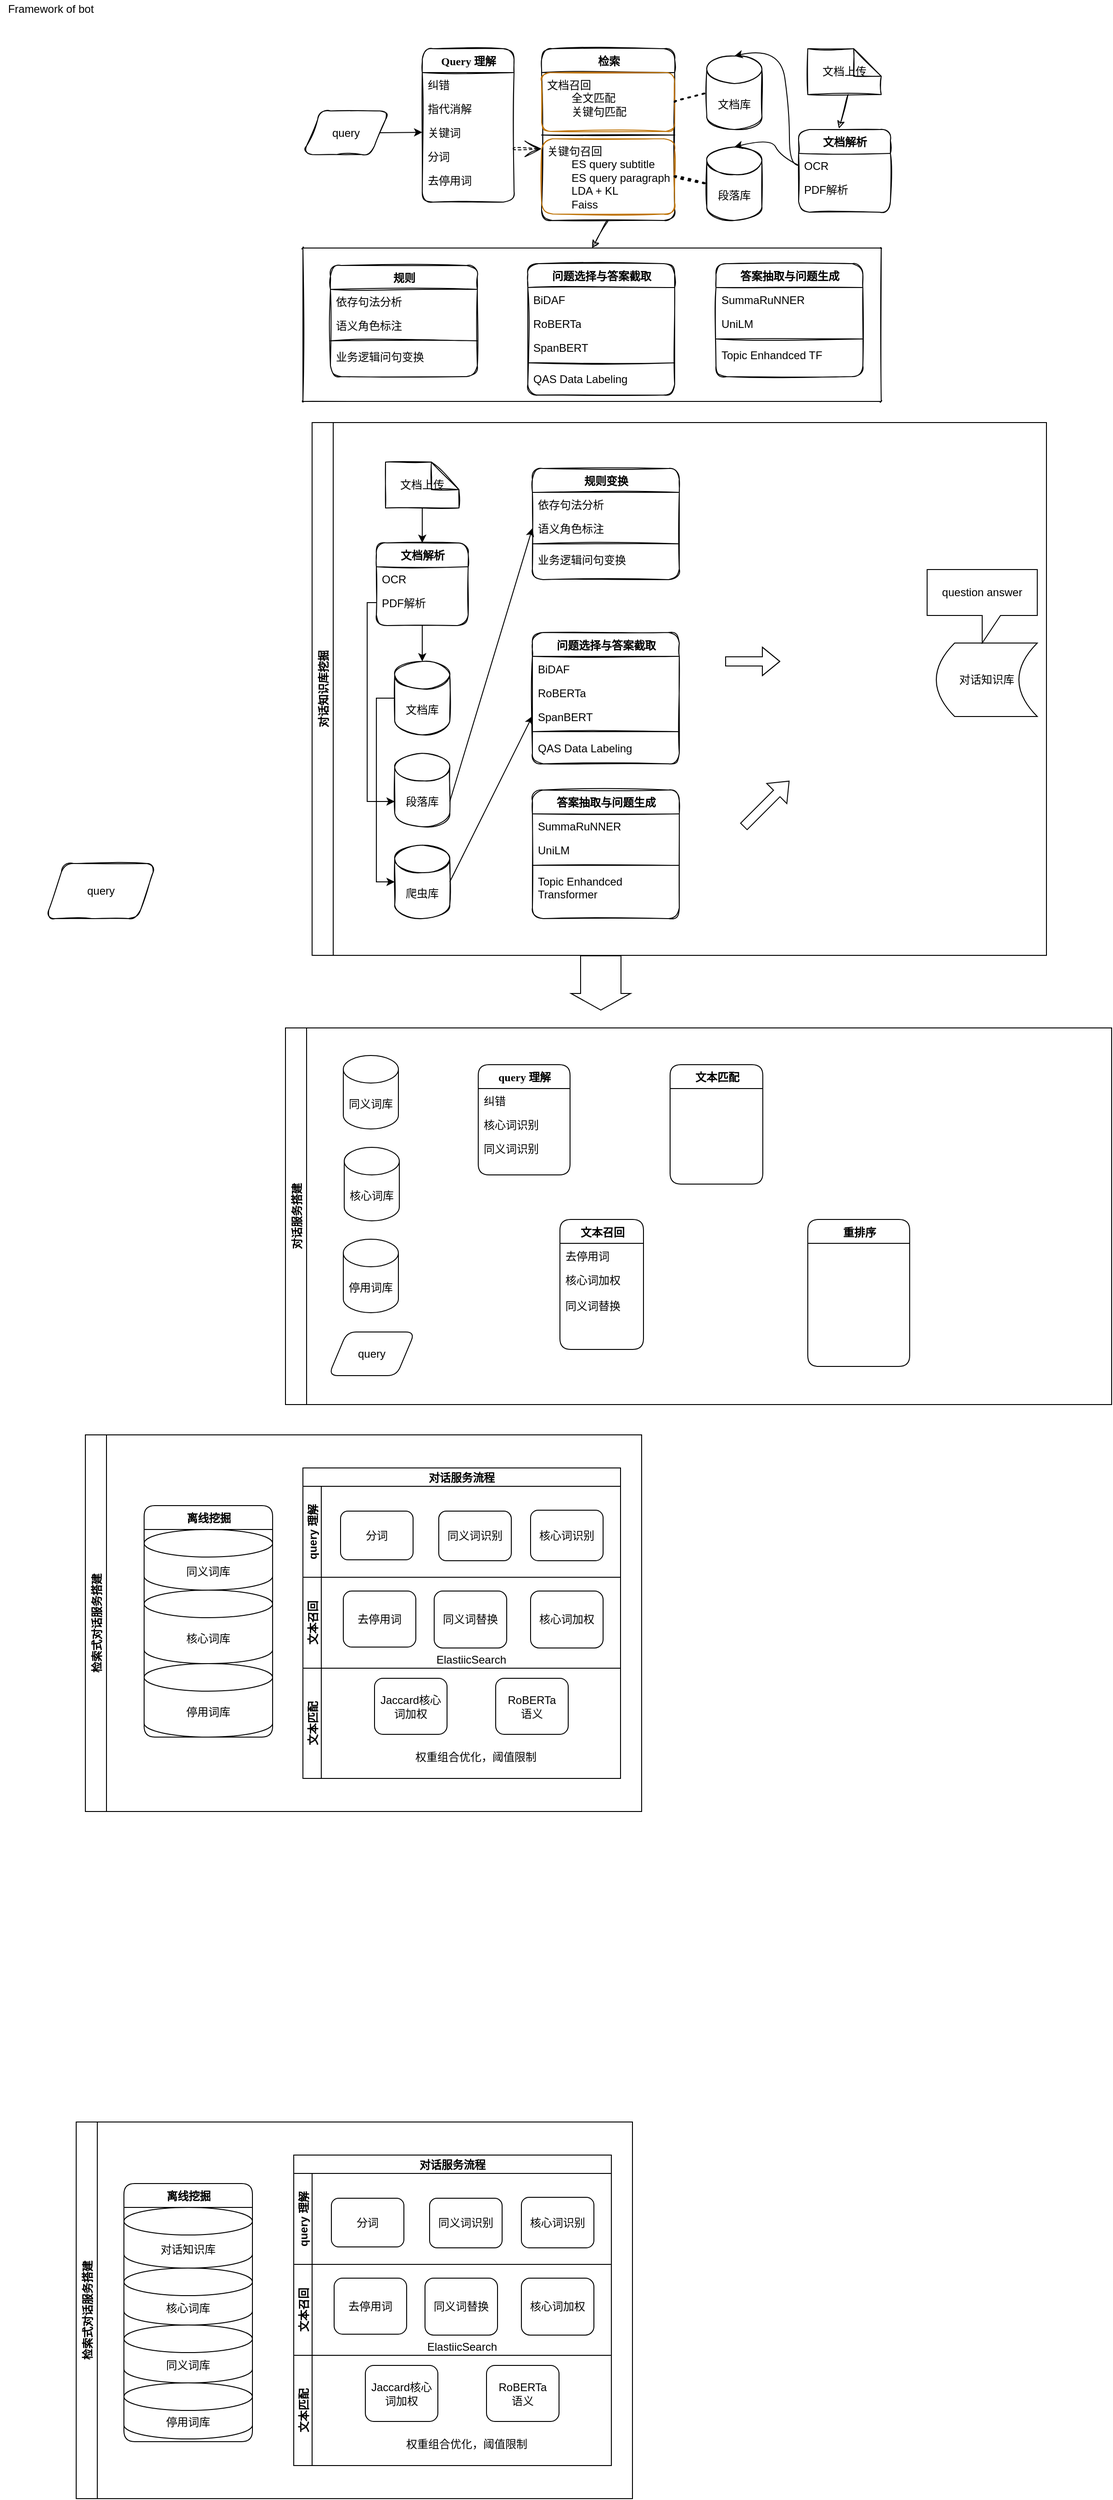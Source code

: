 <mxfile version="20.3.2" type="device"><diagram id="siG0DeAdzfyndDpySIyU" name="第 1 页"><mxGraphModel dx="946" dy="556" grid="0" gridSize="10" guides="1" tooltips="1" connect="1" arrows="1" fold="1" page="1" pageScale="1" pageWidth="827" pageHeight="1169" background="none" math="0" shadow="0"><root><mxCell id="0"/><mxCell id="1" parent="0"/><mxCell id="2" style="edgeStyle=elbowEdgeStyle;html=1;labelBackgroundColor=none;startFill=0;startSize=8;endArrow=open;endFill=0;endSize=16;fontFamily=Verdana;fontSize=12;elbow=vertical;dashed=1;exitX=0.994;exitY=0.192;exitDx=0;exitDy=0;exitPerimeter=0;curved=1;sketch=1;" parent="1" source="7" target="9" edge="1"><mxGeometry relative="1" as="geometry"/></mxCell><mxCell id="3" value="Query 理解" style="swimlane;html=1;fontStyle=1;align=center;verticalAlign=top;childLayout=stackLayout;horizontal=1;startSize=26;horizontalStack=0;resizeParent=1;resizeLast=0;collapsible=1;marginBottom=0;swimlaneFillColor=none;rounded=1;shadow=0;comic=0;labelBackgroundColor=none;strokeWidth=1;fontFamily=Verdana;fontSize=12;fillColor=none;fontColor=#000000;strokeColor=default;sketch=1;" parent="1" vertex="1"><mxGeometry x="490" y="103" width="100" height="167" as="geometry"/></mxCell><mxCell id="4" value="纠错&lt;br&gt;" style="text;html=1;strokeColor=none;fillColor=none;align=left;verticalAlign=top;spacingLeft=4;spacingRight=4;whiteSpace=wrap;overflow=hidden;rotatable=0;points=[[0,0.5],[1,0.5]];portConstraint=eastwest;rounded=1;sketch=1;" parent="3" vertex="1"><mxGeometry y="26" width="100" height="26" as="geometry"/></mxCell><mxCell id="5" value="指代消解&lt;br&gt;" style="text;html=1;strokeColor=none;fillColor=none;align=left;verticalAlign=top;spacingLeft=4;spacingRight=4;whiteSpace=wrap;overflow=hidden;rotatable=0;points=[[0,0.5],[1,0.5]];portConstraint=eastwest;rounded=1;sketch=1;" parent="3" vertex="1"><mxGeometry y="52" width="100" height="26" as="geometry"/></mxCell><mxCell id="6" value="关键词&lt;br&gt;" style="text;html=1;strokeColor=none;fillColor=none;align=left;verticalAlign=top;spacingLeft=4;spacingRight=4;whiteSpace=wrap;overflow=hidden;rotatable=0;points=[[0,0.5],[1,0.5]];portConstraint=eastwest;rounded=1;sketch=1;" parent="3" vertex="1"><mxGeometry y="78" width="100" height="26" as="geometry"/></mxCell><mxCell id="7" value="分词&lt;br&gt;" style="text;html=1;strokeColor=none;fillColor=none;align=left;verticalAlign=top;spacingLeft=4;spacingRight=4;whiteSpace=wrap;overflow=hidden;rotatable=0;points=[[0,0.5],[1,0.5]];portConstraint=eastwest;rounded=1;sketch=1;" parent="3" vertex="1"><mxGeometry y="104" width="100" height="26" as="geometry"/></mxCell><mxCell id="8" value="去停用词" style="text;html=1;strokeColor=none;fillColor=none;align=left;verticalAlign=top;spacingLeft=4;spacingRight=4;whiteSpace=wrap;overflow=hidden;rotatable=0;points=[[0,0.5],[1,0.5]];portConstraint=eastwest;rounded=1;sketch=1;" parent="3" vertex="1"><mxGeometry y="130" width="100" height="26" as="geometry"/></mxCell><mxCell id="9" value="检索&lt;br&gt;" style="swimlane;html=1;fontStyle=1;align=center;verticalAlign=top;childLayout=stackLayout;horizontal=1;startSize=26;horizontalStack=0;resizeParent=1;resizeLast=0;collapsible=1;marginBottom=0;swimlaneFillColor=#ffffff;rounded=1;shadow=0;comic=0;labelBackgroundColor=none;strokeWidth=1;fillColor=none;fontFamily=Verdana;fontSize=12;sketch=1;" parent="1" vertex="1"><mxGeometry x="620" y="103" width="145" height="187" as="geometry"/></mxCell><mxCell id="10" value="文档召回&lt;br&gt;&lt;span style=&quot;white-space: pre;&quot;&gt;&#9;&lt;/span&gt;全文匹配&lt;br&gt;&amp;nbsp; &amp;nbsp; &amp;nbsp; &amp;nbsp; 关键句匹配" style="text;html=1;strokeColor=#BD7000;fillColor=none;align=left;verticalAlign=top;spacingLeft=4;spacingRight=4;whiteSpace=wrap;overflow=hidden;rotatable=0;points=[[0,0.5],[1,0.5]];portConstraint=eastwest;fontColor=#000000;rounded=1;sketch=1;" parent="9" vertex="1"><mxGeometry y="26" width="145" height="64" as="geometry"/></mxCell><mxCell id="11" value="" style="line;html=1;strokeWidth=1;fillColor=none;align=left;verticalAlign=middle;spacingTop=-1;spacingLeft=3;spacingRight=3;rotatable=0;labelPosition=right;points=[];portConstraint=eastwest;rounded=1;sketch=1;" parent="9" vertex="1"><mxGeometry y="90" width="145" height="8" as="geometry"/></mxCell><mxCell id="12" value="关键句召回&lt;br&gt;&lt;span style=&quot;white-space: pre;&quot;&gt;&#9;&lt;/span&gt;ES query subtitle&lt;br&gt;&amp;nbsp; &amp;nbsp; &amp;nbsp; &amp;nbsp; ES query paragraph&lt;br&gt;&amp;nbsp; &amp;nbsp; &amp;nbsp; &amp;nbsp; LDA + KL&amp;nbsp;&lt;br&gt;&amp;nbsp; &amp;nbsp; &amp;nbsp; &amp;nbsp; Faiss" style="text;html=1;strokeColor=#BD7000;fillColor=none;align=left;verticalAlign=top;spacingLeft=4;spacingRight=4;whiteSpace=wrap;overflow=hidden;rotatable=0;points=[[0,0.5],[1,0.5]];portConstraint=eastwest;fontColor=#000000;rounded=1;sketch=1;" parent="9" vertex="1"><mxGeometry y="98" width="145" height="82" as="geometry"/></mxCell><mxCell id="13" value="query" style="shape=parallelogram;perimeter=parallelogramPerimeter;whiteSpace=wrap;html=1;fixedSize=1;rounded=1;sketch=1;" parent="1" vertex="1"><mxGeometry x="360" y="170.75" width="94" height="47.5" as="geometry"/></mxCell><mxCell id="14" value="" style="swimlane;startSize=0;rounded=1;sketch=1;" parent="1" vertex="1"><mxGeometry x="360" y="320" width="630" height="167" as="geometry"/></mxCell><mxCell id="15" value="规则" style="swimlane;html=1;fontStyle=1;align=center;verticalAlign=top;childLayout=stackLayout;horizontal=1;startSize=26;horizontalStack=0;resizeParent=1;resizeLast=0;collapsible=1;marginBottom=0;swimlaneFillColor=#ffffff;rounded=1;shadow=0;comic=0;labelBackgroundColor=none;strokeWidth=1;fillColor=none;fontFamily=Verdana;fontSize=12;sketch=1;" parent="14" vertex="1"><mxGeometry x="30" y="19" width="160" height="121" as="geometry"/></mxCell><mxCell id="16" value="依存句法分析" style="text;html=1;strokeColor=none;fillColor=none;align=left;verticalAlign=top;spacingLeft=4;spacingRight=4;whiteSpace=wrap;overflow=hidden;rotatable=0;points=[[0,0.5],[1,0.5]];portConstraint=eastwest;rounded=1;sketch=1;" parent="15" vertex="1"><mxGeometry y="26" width="160" height="26" as="geometry"/></mxCell><mxCell id="17" value="语义角色标注" style="text;html=1;strokeColor=none;fillColor=none;align=left;verticalAlign=top;spacingLeft=4;spacingRight=4;whiteSpace=wrap;overflow=hidden;rotatable=0;points=[[0,0.5],[1,0.5]];portConstraint=eastwest;rounded=1;sketch=1;" parent="15" vertex="1"><mxGeometry y="52" width="160" height="26" as="geometry"/></mxCell><mxCell id="18" value="" style="line;html=1;strokeWidth=1;fillColor=none;align=left;verticalAlign=middle;spacingTop=-1;spacingLeft=3;spacingRight=3;rotatable=0;labelPosition=right;points=[];portConstraint=eastwest;rounded=1;sketch=1;" parent="15" vertex="1"><mxGeometry y="78" width="160" height="8" as="geometry"/></mxCell><mxCell id="19" value="业务逻辑问句变换" style="text;html=1;strokeColor=none;fillColor=none;align=left;verticalAlign=top;spacingLeft=4;spacingRight=4;whiteSpace=wrap;overflow=hidden;rotatable=0;points=[[0,0.5],[1,0.5]];portConstraint=eastwest;rounded=1;sketch=1;" parent="15" vertex="1"><mxGeometry y="86" width="160" height="26" as="geometry"/></mxCell><mxCell id="20" value="问题选择与答案截取" style="swimlane;html=1;fontStyle=1;align=center;verticalAlign=top;childLayout=stackLayout;horizontal=1;startSize=26;horizontalStack=0;resizeParent=1;resizeLast=0;collapsible=1;marginBottom=0;swimlaneFillColor=#ffffff;rounded=1;shadow=0;comic=0;labelBackgroundColor=none;strokeWidth=1;fillColor=none;fontFamily=Verdana;fontSize=12;sketch=1;" parent="14" vertex="1"><mxGeometry x="245" y="17" width="160" height="143" as="geometry"/></mxCell><mxCell id="21" value="BiDAF" style="text;html=1;strokeColor=none;fillColor=none;align=left;verticalAlign=top;spacingLeft=4;spacingRight=4;whiteSpace=wrap;overflow=hidden;rotatable=0;points=[[0,0.5],[1,0.5]];portConstraint=eastwest;rounded=1;sketch=1;" parent="20" vertex="1"><mxGeometry y="26" width="160" height="26" as="geometry"/></mxCell><mxCell id="22" value="RoBERTa" style="text;html=1;strokeColor=none;fillColor=none;align=left;verticalAlign=top;spacingLeft=4;spacingRight=4;whiteSpace=wrap;overflow=hidden;rotatable=0;points=[[0,0.5],[1,0.5]];portConstraint=eastwest;rounded=1;sketch=1;" parent="20" vertex="1"><mxGeometry y="52" width="160" height="26" as="geometry"/></mxCell><mxCell id="23" value="SpanBERT" style="text;html=1;strokeColor=none;fillColor=none;align=left;verticalAlign=top;spacingLeft=4;spacingRight=4;whiteSpace=wrap;overflow=hidden;rotatable=0;points=[[0,0.5],[1,0.5]];portConstraint=eastwest;rounded=1;sketch=1;" parent="20" vertex="1"><mxGeometry y="78" width="160" height="26" as="geometry"/></mxCell><mxCell id="24" value="" style="line;html=1;strokeWidth=1;fillColor=none;align=left;verticalAlign=middle;spacingTop=-1;spacingLeft=3;spacingRight=3;rotatable=0;labelPosition=right;points=[];portConstraint=eastwest;rounded=1;sketch=1;" parent="20" vertex="1"><mxGeometry y="104" width="160" height="8" as="geometry"/></mxCell><mxCell id="25" value="QAS Data Labeling" style="text;html=1;strokeColor=none;fillColor=none;align=left;verticalAlign=top;spacingLeft=4;spacingRight=4;whiteSpace=wrap;overflow=hidden;rotatable=0;points=[[0,0.5],[1,0.5]];portConstraint=eastwest;rounded=1;sketch=1;" parent="20" vertex="1"><mxGeometry y="112" width="160" height="26" as="geometry"/></mxCell><mxCell id="26" value="答案抽取与问题生成" style="swimlane;html=1;fontStyle=1;align=center;verticalAlign=top;childLayout=stackLayout;horizontal=1;startSize=26;horizontalStack=0;resizeParent=1;resizeLast=0;collapsible=1;marginBottom=0;swimlaneFillColor=#ffffff;rounded=1;shadow=0;comic=0;labelBackgroundColor=none;strokeWidth=1;fillColor=none;fontFamily=Verdana;fontSize=12;sketch=1;" parent="14" vertex="1"><mxGeometry x="450" y="17" width="160" height="123" as="geometry"/></mxCell><mxCell id="27" value="SummaRuNNER" style="text;html=1;strokeColor=none;fillColor=none;align=left;verticalAlign=top;spacingLeft=4;spacingRight=4;whiteSpace=wrap;overflow=hidden;rotatable=0;points=[[0,0.5],[1,0.5]];portConstraint=eastwest;rounded=1;sketch=1;" parent="26" vertex="1"><mxGeometry y="26" width="160" height="26" as="geometry"/></mxCell><mxCell id="28" value="UniLM" style="text;html=1;strokeColor=none;fillColor=none;align=left;verticalAlign=top;spacingLeft=4;spacingRight=4;whiteSpace=wrap;overflow=hidden;rotatable=0;points=[[0,0.5],[1,0.5]];portConstraint=eastwest;rounded=1;sketch=1;" parent="26" vertex="1"><mxGeometry y="52" width="160" height="26" as="geometry"/></mxCell><mxCell id="29" value="" style="line;html=1;strokeWidth=1;fillColor=none;align=left;verticalAlign=middle;spacingTop=-1;spacingLeft=3;spacingRight=3;rotatable=0;labelPosition=right;points=[];portConstraint=eastwest;rounded=1;sketch=1;" parent="26" vertex="1"><mxGeometry y="78" width="160" height="8" as="geometry"/></mxCell><mxCell id="30" value="Topic Enhandced TF" style="text;html=1;strokeColor=none;fillColor=none;align=left;verticalAlign=top;spacingLeft=4;spacingRight=4;whiteSpace=wrap;overflow=hidden;rotatable=0;points=[[0,0.5],[1,0.5]];portConstraint=eastwest;rounded=1;sketch=1;" parent="26" vertex="1"><mxGeometry y="86" width="160" height="26" as="geometry"/></mxCell><mxCell id="31" value="文档上传" style="shape=note;whiteSpace=wrap;html=1;backgroundOutline=1;darkOpacity=0.05;rounded=1;sketch=1;" parent="1" vertex="1"><mxGeometry x="910" y="103" width="80" height="50" as="geometry"/></mxCell><mxCell id="33" value="文档库" style="shape=cylinder3;whiteSpace=wrap;html=1;boundedLbl=1;backgroundOutline=1;size=15;rounded=1;sketch=1;" parent="1" vertex="1"><mxGeometry x="800" y="111" width="60" height="80" as="geometry"/></mxCell><mxCell id="34" value="段落库" style="shape=cylinder3;whiteSpace=wrap;html=1;boundedLbl=1;backgroundOutline=1;size=15;rounded=1;sketch=1;" parent="1" vertex="1"><mxGeometry x="800" y="210" width="60" height="80" as="geometry"/></mxCell><mxCell id="37" value="" style="endArrow=classic;html=1;rounded=1;entryX=0.5;entryY=0;entryDx=0;entryDy=0;exitX=0.5;exitY=1;exitDx=0;exitDy=0;exitPerimeter=0;curved=1;sketch=1;" parent="1" edge="1"><mxGeometry width="50" height="50" relative="1" as="geometry"><mxPoint x="954" y="153" as="sourcePoint"/><mxPoint x="944" y="190" as="targetPoint"/><Array as="points"/></mxGeometry></mxCell><mxCell id="42" value="" style="endArrow=classic;html=1;rounded=1;exitX=0.5;exitY=1;exitDx=0;exitDy=0;entryX=0.5;entryY=0;entryDx=0;entryDy=0;curved=1;sketch=1;" parent="1" source="9" target="14" edge="1"><mxGeometry width="50" height="50" relative="1" as="geometry"><mxPoint x="690" y="320" as="sourcePoint"/><mxPoint x="740" y="270" as="targetPoint"/></mxGeometry></mxCell><mxCell id="43" value="" style="endArrow=none;dashed=1;html=1;dashPattern=1 3;strokeWidth=2;rounded=1;entryX=0;entryY=0.5;entryDx=0;entryDy=0;entryPerimeter=0;exitX=1;exitY=0.5;exitDx=0;exitDy=0;curved=1;sketch=1;" parent="1" source="10" target="33" edge="1"><mxGeometry width="50" height="50" relative="1" as="geometry"><mxPoint x="690" y="340" as="sourcePoint"/><mxPoint x="740" y="290" as="targetPoint"/></mxGeometry></mxCell><mxCell id="44" value="" style="endArrow=none;dashed=1;html=1;dashPattern=1 3;strokeWidth=2;rounded=1;entryX=0;entryY=0.5;entryDx=0;entryDy=0;entryPerimeter=0;exitX=1;exitY=0.5;exitDx=0;exitDy=0;curved=1;sketch=1;" parent="1" source="12" target="34" edge="1"><mxGeometry width="50" height="50" relative="1" as="geometry"><mxPoint x="690" y="340" as="sourcePoint"/><mxPoint x="740" y="290" as="targetPoint"/></mxGeometry></mxCell><mxCell id="45" value="Framework of bot&lt;br&gt;" style="text;html=1;align=center;verticalAlign=middle;resizable=0;points=[];autosize=1;strokeColor=none;fillColor=none;" parent="1" vertex="1"><mxGeometry x="30" y="50" width="110" height="20" as="geometry"/></mxCell><mxCell id="50" value="query" style="shape=parallelogram;perimeter=parallelogramPerimeter;whiteSpace=wrap;html=1;fixedSize=1;rounded=1;sketch=1;" parent="1" vertex="1"><mxGeometry x="80" y="990" width="120" height="60" as="geometry"/></mxCell><mxCell id="QfPaH3w1VnxnkJJaAU4y-53" value="" style="curved=1;endArrow=classic;html=1;rounded=0;entryX=0.5;entryY=0;entryDx=0;entryDy=0;entryPerimeter=0;" parent="1" target="34" edge="1"><mxGeometry width="50" height="50" relative="1" as="geometry"><mxPoint x="900" y="230" as="sourcePoint"/><mxPoint x="600" y="260" as="targetPoint"/><Array as="points"><mxPoint x="880" y="220"/><mxPoint x="870" y="200"/></Array></mxGeometry></mxCell><mxCell id="QfPaH3w1VnxnkJJaAU4y-54" value="" style="curved=1;endArrow=classic;html=1;rounded=0;exitX=0;exitY=0.5;exitDx=0;exitDy=0;entryX=0.5;entryY=0;entryDx=0;entryDy=0;entryPerimeter=0;" parent="1" target="33" edge="1"><mxGeometry width="50" height="50" relative="1" as="geometry"><mxPoint x="900" y="230" as="sourcePoint"/><mxPoint x="840" y="220" as="targetPoint"/><Array as="points"><mxPoint x="890" y="230"/><mxPoint x="890" y="170"/><mxPoint x="880" y="100"/></Array></mxGeometry></mxCell><mxCell id="QfPaH3w1VnxnkJJaAU4y-56" value="" style="endArrow=classic;html=1;rounded=0;entryX=0;entryY=0.5;entryDx=0;entryDy=0;exitX=1;exitY=0.5;exitDx=0;exitDy=0;" parent="1" source="13" target="6" edge="1"><mxGeometry width="50" height="50" relative="1" as="geometry"><mxPoint x="690" y="350" as="sourcePoint"/><mxPoint x="740" y="300" as="targetPoint"/></mxGeometry></mxCell><mxCell id="QfPaH3w1VnxnkJJaAU4y-57" value="文档解析&lt;br&gt;" style="swimlane;html=1;fontStyle=1;align=center;verticalAlign=top;childLayout=stackLayout;horizontal=1;startSize=26;horizontalStack=0;resizeParent=1;resizeLast=0;collapsible=1;marginBottom=0;swimlaneFillColor=none;rounded=1;shadow=0;comic=0;labelBackgroundColor=none;strokeWidth=1;fontFamily=Verdana;fontSize=12;fillColor=none;fontColor=#000000;strokeColor=default;sketch=1;" parent="1" vertex="1"><mxGeometry x="900" y="191" width="100" height="90" as="geometry"/></mxCell><mxCell id="QfPaH3w1VnxnkJJaAU4y-58" value="OCR" style="text;html=1;strokeColor=none;fillColor=none;align=left;verticalAlign=top;spacingLeft=4;spacingRight=4;whiteSpace=wrap;overflow=hidden;rotatable=0;points=[[0,0.5],[1,0.5]];portConstraint=eastwest;rounded=1;sketch=1;" parent="QfPaH3w1VnxnkJJaAU4y-57" vertex="1"><mxGeometry y="26" width="100" height="26" as="geometry"/></mxCell><mxCell id="QfPaH3w1VnxnkJJaAU4y-63" value="PDF解析" style="text;html=1;strokeColor=none;fillColor=none;align=left;verticalAlign=top;spacingLeft=4;spacingRight=4;whiteSpace=wrap;overflow=hidden;rotatable=0;points=[[0,0.5],[1,0.5]];portConstraint=eastwest;rounded=1;sketch=1;" parent="QfPaH3w1VnxnkJJaAU4y-57" vertex="1"><mxGeometry y="52" width="100" height="26" as="geometry"/></mxCell><mxCell id="QfPaH3w1VnxnkJJaAU4y-66" value="对话知识库挖掘" style="swimlane;horizontal=0;strokeColor=default;fillColor=none;" parent="1" vertex="1"><mxGeometry x="370" y="510" width="800" height="580" as="geometry"/></mxCell><mxCell id="QfPaH3w1VnxnkJJaAU4y-68" value="规则变换" style="swimlane;html=1;fontStyle=1;align=center;verticalAlign=top;childLayout=stackLayout;horizontal=1;startSize=26;horizontalStack=0;resizeParent=1;resizeLast=0;collapsible=1;marginBottom=0;swimlaneFillColor=#ffffff;rounded=1;shadow=0;comic=0;labelBackgroundColor=none;strokeWidth=1;fillColor=none;fontFamily=Verdana;fontSize=12;sketch=1;" parent="QfPaH3w1VnxnkJJaAU4y-66" vertex="1"><mxGeometry x="240" y="50" width="160" height="121" as="geometry"/></mxCell><mxCell id="QfPaH3w1VnxnkJJaAU4y-69" value="依存句法分析" style="text;html=1;strokeColor=none;fillColor=none;align=left;verticalAlign=top;spacingLeft=4;spacingRight=4;whiteSpace=wrap;overflow=hidden;rotatable=0;points=[[0,0.5],[1,0.5]];portConstraint=eastwest;rounded=1;sketch=1;" parent="QfPaH3w1VnxnkJJaAU4y-68" vertex="1"><mxGeometry y="26" width="160" height="26" as="geometry"/></mxCell><mxCell id="QfPaH3w1VnxnkJJaAU4y-70" value="语义角色标注" style="text;html=1;strokeColor=none;fillColor=none;align=left;verticalAlign=top;spacingLeft=4;spacingRight=4;whiteSpace=wrap;overflow=hidden;rotatable=0;points=[[0,0.5],[1,0.5]];portConstraint=eastwest;rounded=1;sketch=1;" parent="QfPaH3w1VnxnkJJaAU4y-68" vertex="1"><mxGeometry y="52" width="160" height="26" as="geometry"/></mxCell><mxCell id="QfPaH3w1VnxnkJJaAU4y-71" value="" style="line;html=1;strokeWidth=1;fillColor=none;align=left;verticalAlign=middle;spacingTop=-1;spacingLeft=3;spacingRight=3;rotatable=0;labelPosition=right;points=[];portConstraint=eastwest;rounded=1;sketch=1;" parent="QfPaH3w1VnxnkJJaAU4y-68" vertex="1"><mxGeometry y="78" width="160" height="8" as="geometry"/></mxCell><mxCell id="QfPaH3w1VnxnkJJaAU4y-72" value="业务逻辑问句变换" style="text;html=1;strokeColor=none;fillColor=none;align=left;verticalAlign=top;spacingLeft=4;spacingRight=4;whiteSpace=wrap;overflow=hidden;rotatable=0;points=[[0,0.5],[1,0.5]];portConstraint=eastwest;rounded=1;sketch=1;" parent="QfPaH3w1VnxnkJJaAU4y-68" vertex="1"><mxGeometry y="86" width="160" height="26" as="geometry"/></mxCell><mxCell id="QfPaH3w1VnxnkJJaAU4y-73" value="问题选择与答案截取" style="swimlane;html=1;fontStyle=1;align=center;verticalAlign=top;childLayout=stackLayout;horizontal=1;startSize=26;horizontalStack=0;resizeParent=1;resizeLast=0;collapsible=1;marginBottom=0;swimlaneFillColor=#ffffff;rounded=1;shadow=0;comic=0;labelBackgroundColor=none;strokeWidth=1;fillColor=none;fontFamily=Verdana;fontSize=12;sketch=1;" parent="QfPaH3w1VnxnkJJaAU4y-66" vertex="1"><mxGeometry x="240" y="228.5" width="160" height="143" as="geometry"/></mxCell><mxCell id="QfPaH3w1VnxnkJJaAU4y-74" value="BiDAF" style="text;html=1;strokeColor=none;fillColor=none;align=left;verticalAlign=top;spacingLeft=4;spacingRight=4;whiteSpace=wrap;overflow=hidden;rotatable=0;points=[[0,0.5],[1,0.5]];portConstraint=eastwest;rounded=1;sketch=1;" parent="QfPaH3w1VnxnkJJaAU4y-73" vertex="1"><mxGeometry y="26" width="160" height="26" as="geometry"/></mxCell><mxCell id="QfPaH3w1VnxnkJJaAU4y-75" value="RoBERTa" style="text;html=1;strokeColor=none;fillColor=none;align=left;verticalAlign=top;spacingLeft=4;spacingRight=4;whiteSpace=wrap;overflow=hidden;rotatable=0;points=[[0,0.5],[1,0.5]];portConstraint=eastwest;rounded=1;sketch=1;" parent="QfPaH3w1VnxnkJJaAU4y-73" vertex="1"><mxGeometry y="52" width="160" height="26" as="geometry"/></mxCell><mxCell id="QfPaH3w1VnxnkJJaAU4y-76" value="SpanBERT" style="text;html=1;strokeColor=none;fillColor=none;align=left;verticalAlign=top;spacingLeft=4;spacingRight=4;whiteSpace=wrap;overflow=hidden;rotatable=0;points=[[0,0.5],[1,0.5]];portConstraint=eastwest;rounded=1;sketch=1;" parent="QfPaH3w1VnxnkJJaAU4y-73" vertex="1"><mxGeometry y="78" width="160" height="26" as="geometry"/></mxCell><mxCell id="QfPaH3w1VnxnkJJaAU4y-77" value="" style="line;html=1;strokeWidth=1;fillColor=none;align=left;verticalAlign=middle;spacingTop=-1;spacingLeft=3;spacingRight=3;rotatable=0;labelPosition=right;points=[];portConstraint=eastwest;rounded=1;sketch=1;" parent="QfPaH3w1VnxnkJJaAU4y-73" vertex="1"><mxGeometry y="104" width="160" height="8" as="geometry"/></mxCell><mxCell id="QfPaH3w1VnxnkJJaAU4y-78" value="QAS Data Labeling" style="text;html=1;strokeColor=none;fillColor=none;align=left;verticalAlign=top;spacingLeft=4;spacingRight=4;whiteSpace=wrap;overflow=hidden;rotatable=0;points=[[0,0.5],[1,0.5]];portConstraint=eastwest;rounded=1;sketch=1;" parent="QfPaH3w1VnxnkJJaAU4y-73" vertex="1"><mxGeometry y="112" width="160" height="26" as="geometry"/></mxCell><mxCell id="QfPaH3w1VnxnkJJaAU4y-79" value="答案抽取与问题生成" style="swimlane;html=1;fontStyle=1;align=center;verticalAlign=top;childLayout=stackLayout;horizontal=1;startSize=26;horizontalStack=0;resizeParent=1;resizeLast=0;collapsible=1;marginBottom=0;swimlaneFillColor=#ffffff;rounded=1;shadow=0;comic=0;labelBackgroundColor=none;strokeWidth=1;fillColor=none;fontFamily=Verdana;fontSize=12;sketch=1;" parent="QfPaH3w1VnxnkJJaAU4y-66" vertex="1"><mxGeometry x="240" y="400" width="160" height="140" as="geometry"/></mxCell><mxCell id="QfPaH3w1VnxnkJJaAU4y-80" value="SummaRuNNER" style="text;html=1;strokeColor=none;fillColor=none;align=left;verticalAlign=top;spacingLeft=4;spacingRight=4;whiteSpace=wrap;overflow=hidden;rotatable=0;points=[[0,0.5],[1,0.5]];portConstraint=eastwest;rounded=1;sketch=1;" parent="QfPaH3w1VnxnkJJaAU4y-79" vertex="1"><mxGeometry y="26" width="160" height="26" as="geometry"/></mxCell><mxCell id="QfPaH3w1VnxnkJJaAU4y-81" value="UniLM" style="text;html=1;strokeColor=none;fillColor=none;align=left;verticalAlign=top;spacingLeft=4;spacingRight=4;whiteSpace=wrap;overflow=hidden;rotatable=0;points=[[0,0.5],[1,0.5]];portConstraint=eastwest;rounded=1;sketch=1;" parent="QfPaH3w1VnxnkJJaAU4y-79" vertex="1"><mxGeometry y="52" width="160" height="26" as="geometry"/></mxCell><mxCell id="QfPaH3w1VnxnkJJaAU4y-82" value="" style="line;html=1;strokeWidth=1;fillColor=none;align=left;verticalAlign=middle;spacingTop=-1;spacingLeft=3;spacingRight=3;rotatable=0;labelPosition=right;points=[];portConstraint=eastwest;rounded=1;sketch=1;" parent="QfPaH3w1VnxnkJJaAU4y-79" vertex="1"><mxGeometry y="78" width="160" height="8" as="geometry"/></mxCell><mxCell id="QfPaH3w1VnxnkJJaAU4y-83" value="Topic Enhandced Transformer&lt;br&gt;" style="text;html=1;strokeColor=none;fillColor=none;align=left;verticalAlign=top;spacingLeft=4;spacingRight=4;whiteSpace=wrap;overflow=hidden;rotatable=0;points=[[0,0.5],[1,0.5]];portConstraint=eastwest;rounded=1;sketch=1;" parent="QfPaH3w1VnxnkJJaAU4y-79" vertex="1"><mxGeometry y="86" width="160" height="34" as="geometry"/></mxCell><mxCell id="QfPaH3w1VnxnkJJaAU4y-104" value="文档库" style="shape=cylinder3;whiteSpace=wrap;html=1;boundedLbl=1;backgroundOutline=1;size=15;rounded=1;sketch=1;" parent="QfPaH3w1VnxnkJJaAU4y-66" vertex="1"><mxGeometry x="90" y="260" width="60" height="80" as="geometry"/></mxCell><mxCell id="QfPaH3w1VnxnkJJaAU4y-105" value="段落库" style="shape=cylinder3;whiteSpace=wrap;html=1;boundedLbl=1;backgroundOutline=1;size=15;rounded=1;sketch=1;" parent="QfPaH3w1VnxnkJJaAU4y-66" vertex="1"><mxGeometry x="90" y="360" width="60" height="80" as="geometry"/></mxCell><mxCell id="QfPaH3w1VnxnkJJaAU4y-113" value="" style="endArrow=classic;html=1;rounded=0;entryX=0;entryY=0.5;entryDx=0;entryDy=0;exitX=1;exitY=0;exitDx=0;exitDy=52.5;exitPerimeter=0;" parent="QfPaH3w1VnxnkJJaAU4y-66" source="QfPaH3w1VnxnkJJaAU4y-105" target="QfPaH3w1VnxnkJJaAU4y-70" edge="1"><mxGeometry width="50" height="50" relative="1" as="geometry"><mxPoint x="310" y="260" as="sourcePoint"/><mxPoint x="360" y="210" as="targetPoint"/></mxGeometry></mxCell><mxCell id="QfPaH3w1VnxnkJJaAU4y-114" value="对话知识库" style="shape=dataStorage;whiteSpace=wrap;html=1;fixedSize=1;strokeColor=default;fillColor=none;" parent="QfPaH3w1VnxnkJJaAU4y-66" vertex="1"><mxGeometry x="680" y="240" width="110" height="80" as="geometry"/></mxCell><mxCell id="QfPaH3w1VnxnkJJaAU4y-108" value="文档解析&lt;br&gt;" style="swimlane;html=1;fontStyle=1;align=center;verticalAlign=top;childLayout=stackLayout;horizontal=1;startSize=26;horizontalStack=0;resizeParent=1;resizeLast=0;collapsible=1;marginBottom=0;swimlaneFillColor=none;rounded=1;shadow=0;comic=0;labelBackgroundColor=none;strokeWidth=1;fontFamily=Verdana;fontSize=12;fillColor=none;fontColor=#000000;strokeColor=default;sketch=1;" parent="QfPaH3w1VnxnkJJaAU4y-66" vertex="1"><mxGeometry x="70" y="131" width="100" height="90" as="geometry"/></mxCell><mxCell id="QfPaH3w1VnxnkJJaAU4y-109" value="OCR" style="text;html=1;strokeColor=none;fillColor=none;align=left;verticalAlign=top;spacingLeft=4;spacingRight=4;whiteSpace=wrap;overflow=hidden;rotatable=0;points=[[0,0.5],[1,0.5]];portConstraint=eastwest;rounded=1;sketch=1;" parent="QfPaH3w1VnxnkJJaAU4y-108" vertex="1"><mxGeometry y="26" width="100" height="26" as="geometry"/></mxCell><mxCell id="QfPaH3w1VnxnkJJaAU4y-110" value="PDF解析" style="text;html=1;strokeColor=none;fillColor=none;align=left;verticalAlign=top;spacingLeft=4;spacingRight=4;whiteSpace=wrap;overflow=hidden;rotatable=0;points=[[0,0.5],[1,0.5]];portConstraint=eastwest;rounded=1;sketch=1;" parent="QfPaH3w1VnxnkJJaAU4y-108" vertex="1"><mxGeometry y="52" width="100" height="26" as="geometry"/></mxCell><mxCell id="QfPaH3w1VnxnkJJaAU4y-103" value="文档上传" style="shape=note;whiteSpace=wrap;html=1;backgroundOutline=1;darkOpacity=0.05;rounded=1;sketch=1;" parent="QfPaH3w1VnxnkJJaAU4y-66" vertex="1"><mxGeometry x="80" y="43" width="80" height="50" as="geometry"/></mxCell><mxCell id="QfPaH3w1VnxnkJJaAU4y-118" value="" style="edgeStyle=elbowEdgeStyle;elbow=horizontal;endArrow=classic;html=1;rounded=0;exitX=0;exitY=0.5;exitDx=0;exitDy=0;entryX=0;entryY=0;entryDx=0;entryDy=52.5;entryPerimeter=0;" parent="QfPaH3w1VnxnkJJaAU4y-66" source="QfPaH3w1VnxnkJJaAU4y-110" target="QfPaH3w1VnxnkJJaAU4y-105" edge="1"><mxGeometry width="50" height="50" relative="1" as="geometry"><mxPoint x="310" y="280" as="sourcePoint"/><mxPoint x="360" y="230" as="targetPoint"/><Array as="points"><mxPoint x="60" y="370"/></Array></mxGeometry></mxCell><mxCell id="QfPaH3w1VnxnkJJaAU4y-120" value="" style="endArrow=classic;html=1;rounded=0;exitX=0.5;exitY=1;exitDx=0;exitDy=0;entryX=0.5;entryY=0;entryDx=0;entryDy=0;entryPerimeter=0;" parent="QfPaH3w1VnxnkJJaAU4y-66" source="QfPaH3w1VnxnkJJaAU4y-108" target="QfPaH3w1VnxnkJJaAU4y-104" edge="1"><mxGeometry width="50" height="50" relative="1" as="geometry"><mxPoint x="310" y="280" as="sourcePoint"/><mxPoint x="360" y="230" as="targetPoint"/></mxGeometry></mxCell><mxCell id="QfPaH3w1VnxnkJJaAU4y-124" value="" style="shape=flexArrow;endArrow=classic;html=1;rounded=0;" parent="QfPaH3w1VnxnkJJaAU4y-66" edge="1"><mxGeometry width="50" height="50" relative="1" as="geometry"><mxPoint x="470" y="440" as="sourcePoint"/><mxPoint x="520" y="390" as="targetPoint"/></mxGeometry></mxCell><mxCell id="QfPaH3w1VnxnkJJaAU4y-123" value="" style="shape=flexArrow;endArrow=classic;html=1;rounded=0;" parent="QfPaH3w1VnxnkJJaAU4y-66" edge="1"><mxGeometry width="50" height="50" relative="1" as="geometry"><mxPoint x="450" y="260" as="sourcePoint"/><mxPoint x="510" y="260" as="targetPoint"/><Array as="points"><mxPoint x="480" y="260"/></Array></mxGeometry></mxCell><mxCell id="QfPaH3w1VnxnkJJaAU4y-125" value="" style="endArrow=classic;html=1;rounded=0;exitX=0.5;exitY=1;exitDx=0;exitDy=0;exitPerimeter=0;entryX=0.5;entryY=0;entryDx=0;entryDy=0;" parent="QfPaH3w1VnxnkJJaAU4y-66" source="QfPaH3w1VnxnkJJaAU4y-103" target="QfPaH3w1VnxnkJJaAU4y-108" edge="1"><mxGeometry width="50" height="50" relative="1" as="geometry"><mxPoint x="300" y="320" as="sourcePoint"/><mxPoint x="350" y="270" as="targetPoint"/></mxGeometry></mxCell><mxCell id="QfPaH3w1VnxnkJJaAU4y-126" value="爬虫库" style="shape=cylinder3;whiteSpace=wrap;html=1;boundedLbl=1;backgroundOutline=1;size=15;rounded=1;sketch=1;" parent="QfPaH3w1VnxnkJJaAU4y-66" vertex="1"><mxGeometry x="90" y="460" width="60" height="80" as="geometry"/></mxCell><mxCell id="QfPaH3w1VnxnkJJaAU4y-127" value="" style="edgeStyle=elbowEdgeStyle;elbow=horizontal;endArrow=classic;html=1;rounded=0;exitX=0;exitY=0.5;exitDx=0;exitDy=0;exitPerimeter=0;entryX=0;entryY=0.5;entryDx=0;entryDy=0;entryPerimeter=0;" parent="QfPaH3w1VnxnkJJaAU4y-66" source="QfPaH3w1VnxnkJJaAU4y-104" target="QfPaH3w1VnxnkJJaAU4y-126" edge="1"><mxGeometry width="50" height="50" relative="1" as="geometry"><mxPoint x="300" y="320" as="sourcePoint"/><mxPoint x="350" y="270" as="targetPoint"/><Array as="points"><mxPoint x="70" y="430"/></Array></mxGeometry></mxCell><mxCell id="QfPaH3w1VnxnkJJaAU4y-129" value="" style="endArrow=classic;html=1;rounded=0;exitX=1;exitY=0.5;exitDx=0;exitDy=0;exitPerimeter=0;entryX=0;entryY=0.5;entryDx=0;entryDy=0;" parent="QfPaH3w1VnxnkJJaAU4y-66" source="QfPaH3w1VnxnkJJaAU4y-126" target="QfPaH3w1VnxnkJJaAU4y-76" edge="1"><mxGeometry width="50" height="50" relative="1" as="geometry"><mxPoint x="300" y="320" as="sourcePoint"/><mxPoint x="350" y="270" as="targetPoint"/></mxGeometry></mxCell><mxCell id="QfPaH3w1VnxnkJJaAU4y-130" value="question answer" style="shape=callout;whiteSpace=wrap;html=1;perimeter=calloutPerimeter;strokeColor=default;fillColor=none;" parent="QfPaH3w1VnxnkJJaAU4y-66" vertex="1"><mxGeometry x="670" y="160" width="120" height="80" as="geometry"/></mxCell><mxCell id="QfPaH3w1VnxnkJJaAU4y-67" value="对话服务搭建" style="swimlane;horizontal=0;strokeColor=default;fillColor=none;" parent="1" vertex="1"><mxGeometry x="341" y="1169" width="900" height="410" as="geometry"/></mxCell><mxCell id="3rs-pferEjuaYM_p0nHq-56" value="query" style="shape=parallelogram;perimeter=parallelogramPerimeter;whiteSpace=wrap;html=1;fixedSize=1;rounded=1;sketch=0;" vertex="1" parent="QfPaH3w1VnxnkJJaAU4y-67"><mxGeometry x="47" y="331" width="94" height="47.5" as="geometry"/></mxCell><mxCell id="3rs-pferEjuaYM_p0nHq-50" value="文本召回" style="swimlane;html=1;fontStyle=1;align=center;verticalAlign=top;childLayout=stackLayout;horizontal=1;startSize=26;horizontalStack=0;resizeParent=1;resizeLast=0;collapsible=1;marginBottom=0;swimlaneFillColor=none;rounded=1;shadow=0;comic=0;labelBackgroundColor=none;strokeWidth=1;fontFamily=Verdana;fontSize=12;fillColor=none;fontColor=#000000;strokeColor=default;sketch=0;" vertex="1" parent="QfPaH3w1VnxnkJJaAU4y-67"><mxGeometry x="299" y="208.5" width="91" height="141.5" as="geometry"/></mxCell><mxCell id="3rs-pferEjuaYM_p0nHq-52" value="去停用词" style="text;html=1;strokeColor=none;fillColor=none;align=left;verticalAlign=top;spacingLeft=4;spacingRight=4;whiteSpace=wrap;overflow=hidden;rotatable=0;points=[[0,0.5],[1,0.5]];portConstraint=eastwest;rounded=1;sketch=1;" vertex="1" parent="3rs-pferEjuaYM_p0nHq-50"><mxGeometry y="26" width="91" height="26" as="geometry"/></mxCell><mxCell id="3rs-pferEjuaYM_p0nHq-53" value="核心词加权" style="text;html=1;strokeColor=none;fillColor=none;align=left;verticalAlign=top;spacingLeft=4;spacingRight=4;whiteSpace=wrap;overflow=hidden;rotatable=0;points=[[0,0.5],[1,0.5]];portConstraint=eastwest;rounded=1;sketch=1;" vertex="1" parent="3rs-pferEjuaYM_p0nHq-50"><mxGeometry y="52" width="91" height="28" as="geometry"/></mxCell><mxCell id="3rs-pferEjuaYM_p0nHq-85" value="同义词替换" style="text;html=1;strokeColor=none;fillColor=none;align=left;verticalAlign=top;spacingLeft=4;spacingRight=4;whiteSpace=wrap;overflow=hidden;rotatable=0;points=[[0,0.5],[1,0.5]];portConstraint=eastwest;rounded=1;sketch=1;" vertex="1" parent="3rs-pferEjuaYM_p0nHq-50"><mxGeometry y="80" width="91" height="26" as="geometry"/></mxCell><mxCell id="3rs-pferEjuaYM_p0nHq-63" value="文本匹配" style="swimlane;html=1;fontStyle=1;align=center;verticalAlign=top;childLayout=stackLayout;horizontal=1;startSize=26;horizontalStack=0;resizeParent=1;resizeLast=0;collapsible=1;marginBottom=0;swimlaneFillColor=none;rounded=1;shadow=0;comic=0;labelBackgroundColor=none;strokeWidth=1;fontFamily=Verdana;fontSize=12;fillColor=none;fontColor=#000000;strokeColor=default;sketch=0;" vertex="1" parent="QfPaH3w1VnxnkJJaAU4y-67"><mxGeometry x="419" y="40" width="101" height="130" as="geometry"/></mxCell><mxCell id="3rs-pferEjuaYM_p0nHq-69" value="重排序" style="swimlane;html=1;fontStyle=1;align=center;verticalAlign=top;childLayout=stackLayout;horizontal=1;startSize=26;horizontalStack=0;resizeParent=1;resizeLast=0;collapsible=1;marginBottom=0;swimlaneFillColor=none;rounded=1;shadow=0;comic=0;labelBackgroundColor=none;strokeWidth=1;fontFamily=Verdana;fontSize=12;fillColor=none;fontColor=#000000;strokeColor=default;sketch=0;" vertex="1" parent="QfPaH3w1VnxnkJJaAU4y-67"><mxGeometry x="569" y="208.5" width="111" height="160" as="geometry"/></mxCell><mxCell id="3rs-pferEjuaYM_p0nHq-76" value="query 理解" style="swimlane;html=1;fontStyle=1;align=center;verticalAlign=top;childLayout=stackLayout;horizontal=1;startSize=26;horizontalStack=0;resizeParent=1;resizeLast=0;collapsible=1;marginBottom=0;swimlaneFillColor=none;rounded=1;shadow=0;comic=0;labelBackgroundColor=none;strokeWidth=1;fontFamily=Verdana;fontSize=12;fillColor=none;fontColor=#000000;strokeColor=default;sketch=0;" vertex="1" parent="QfPaH3w1VnxnkJJaAU4y-67"><mxGeometry x="210" y="40" width="100" height="120" as="geometry"/></mxCell><mxCell id="3rs-pferEjuaYM_p0nHq-77" value="纠错" style="text;html=1;strokeColor=none;fillColor=none;align=left;verticalAlign=top;spacingLeft=4;spacingRight=4;whiteSpace=wrap;overflow=hidden;rotatable=0;points=[[0,0.5],[1,0.5]];portConstraint=eastwest;rounded=1;sketch=1;" vertex="1" parent="3rs-pferEjuaYM_p0nHq-76"><mxGeometry y="26" width="100" height="26" as="geometry"/></mxCell><mxCell id="3rs-pferEjuaYM_p0nHq-78" value="核心词识别" style="text;html=1;strokeColor=none;fillColor=none;align=left;verticalAlign=top;spacingLeft=4;spacingRight=4;whiteSpace=wrap;overflow=hidden;rotatable=0;points=[[0,0.5],[1,0.5]];portConstraint=eastwest;rounded=1;sketch=1;" vertex="1" parent="3rs-pferEjuaYM_p0nHq-76"><mxGeometry y="52" width="100" height="26" as="geometry"/></mxCell><mxCell id="3rs-pferEjuaYM_p0nHq-79" value="同义词识别" style="text;html=1;strokeColor=none;fillColor=none;align=left;verticalAlign=top;spacingLeft=4;spacingRight=4;whiteSpace=wrap;overflow=hidden;rotatable=0;points=[[0,0.5],[1,0.5]];portConstraint=eastwest;rounded=1;sketch=1;" vertex="1" parent="3rs-pferEjuaYM_p0nHq-76"><mxGeometry y="78" width="100" height="26" as="geometry"/></mxCell><mxCell id="3rs-pferEjuaYM_p0nHq-82" value="核心词库" style="shape=cylinder3;whiteSpace=wrap;html=1;boundedLbl=1;backgroundOutline=1;size=15;" vertex="1" parent="QfPaH3w1VnxnkJJaAU4y-67"><mxGeometry x="64" y="130" width="60" height="80" as="geometry"/></mxCell><mxCell id="3rs-pferEjuaYM_p0nHq-83" value="同义词库" style="shape=cylinder3;whiteSpace=wrap;html=1;boundedLbl=1;backgroundOutline=1;size=15;" vertex="1" parent="QfPaH3w1VnxnkJJaAU4y-67"><mxGeometry x="63" y="30" width="60" height="80" as="geometry"/></mxCell><mxCell id="3rs-pferEjuaYM_p0nHq-84" value="停用词库" style="shape=cylinder3;whiteSpace=wrap;html=1;boundedLbl=1;backgroundOutline=1;size=15;" vertex="1" parent="QfPaH3w1VnxnkJJaAU4y-67"><mxGeometry x="63" y="230" width="60" height="80" as="geometry"/></mxCell><mxCell id="QfPaH3w1VnxnkJJaAU4y-84" value="" style="shape=flexArrow;endArrow=classic;html=1;rounded=0;width=44;endSize=5.67;" parent="1" edge="1"><mxGeometry width="50" height="50" relative="1" as="geometry"><mxPoint x="684.5" y="1090" as="sourcePoint"/><mxPoint x="684.5" y="1150" as="targetPoint"/></mxGeometry></mxCell><mxCell id="3rs-pferEjuaYM_p0nHq-87" value="检索式对话服务搭建" style="swimlane;horizontal=0;strokeColor=default;fillColor=none;" vertex="1" parent="1"><mxGeometry x="123" y="1612" width="606" height="410" as="geometry"/></mxCell><mxCell id="3rs-pferEjuaYM_p0nHq-102" value="离线挖掘" style="swimlane;html=1;fontStyle=1;align=center;verticalAlign=top;childLayout=stackLayout;horizontal=1;startSize=26;horizontalStack=0;resizeParent=1;resizeLast=0;collapsible=1;marginBottom=0;swimlaneFillColor=none;rounded=1;shadow=0;comic=0;labelBackgroundColor=none;strokeWidth=1;fontFamily=Verdana;fontSize=12;fillColor=none;fontColor=#000000;strokeColor=default;sketch=0;" vertex="1" parent="3rs-pferEjuaYM_p0nHq-87"><mxGeometry x="64" y="77" width="140" height="252" as="geometry"/></mxCell><mxCell id="3rs-pferEjuaYM_p0nHq-100" value="同义词库" style="shape=cylinder3;whiteSpace=wrap;html=1;boundedLbl=1;backgroundOutline=1;size=15;" vertex="1" parent="3rs-pferEjuaYM_p0nHq-102"><mxGeometry y="26" width="140" height="66" as="geometry"/></mxCell><mxCell id="3rs-pferEjuaYM_p0nHq-99" value="核心词库" style="shape=cylinder3;whiteSpace=wrap;html=1;boundedLbl=1;backgroundOutline=1;size=15;" vertex="1" parent="3rs-pferEjuaYM_p0nHq-102"><mxGeometry y="92" width="140" height="80" as="geometry"/></mxCell><mxCell id="3rs-pferEjuaYM_p0nHq-101" value="停用词库" style="shape=cylinder3;whiteSpace=wrap;html=1;boundedLbl=1;backgroundOutline=1;size=15;" vertex="1" parent="3rs-pferEjuaYM_p0nHq-102"><mxGeometry y="172" width="140" height="80" as="geometry"/></mxCell><mxCell id="3rs-pferEjuaYM_p0nHq-105" value="对话服务流程" style="swimlane;childLayout=stackLayout;resizeParent=1;resizeParentMax=0;horizontal=1;startSize=20;horizontalStack=0;sketch=0;" vertex="1" parent="3rs-pferEjuaYM_p0nHq-87"><mxGeometry x="237" y="36" width="346" height="338" as="geometry"/></mxCell><mxCell id="3rs-pferEjuaYM_p0nHq-106" value="query 理解" style="swimlane;startSize=20;horizontal=0;sketch=0;" vertex="1" parent="3rs-pferEjuaYM_p0nHq-105"><mxGeometry y="20" width="346" height="99" as="geometry"/></mxCell><mxCell id="3rs-pferEjuaYM_p0nHq-109" value="核心词识别" style="rounded=1;whiteSpace=wrap;html=1;sketch=0;" vertex="1" parent="3rs-pferEjuaYM_p0nHq-106"><mxGeometry x="248" y="26" width="79" height="55" as="geometry"/></mxCell><mxCell id="3rs-pferEjuaYM_p0nHq-111" value="同义词识别" style="rounded=1;whiteSpace=wrap;html=1;sketch=0;" vertex="1" parent="3rs-pferEjuaYM_p0nHq-106"><mxGeometry x="148" y="27" width="79" height="54" as="geometry"/></mxCell><mxCell id="3rs-pferEjuaYM_p0nHq-110" value="分词" style="rounded=1;whiteSpace=wrap;html=1;sketch=0;" vertex="1" parent="3rs-pferEjuaYM_p0nHq-106"><mxGeometry x="41" y="27" width="79" height="53" as="geometry"/></mxCell><mxCell id="3rs-pferEjuaYM_p0nHq-107" value="文本召回" style="swimlane;startSize=20;horizontal=0;sketch=0;" vertex="1" parent="3rs-pferEjuaYM_p0nHq-105"><mxGeometry y="119" width="346" height="99" as="geometry"/></mxCell><mxCell id="3rs-pferEjuaYM_p0nHq-118" value="去停用词" style="rounded=1;whiteSpace=wrap;html=1;sketch=0;" vertex="1" parent="3rs-pferEjuaYM_p0nHq-107"><mxGeometry x="44" y="15" width="79" height="61" as="geometry"/></mxCell><mxCell id="3rs-pferEjuaYM_p0nHq-120" value="同义词替换" style="rounded=1;whiteSpace=wrap;html=1;sketch=0;" vertex="1" parent="3rs-pferEjuaYM_p0nHq-107"><mxGeometry x="143" y="15" width="79" height="62" as="geometry"/></mxCell><mxCell id="3rs-pferEjuaYM_p0nHq-119" value="核心词加权" style="rounded=1;whiteSpace=wrap;html=1;sketch=0;" vertex="1" parent="3rs-pferEjuaYM_p0nHq-107"><mxGeometry x="248" y="15" width="79" height="62" as="geometry"/></mxCell><mxCell id="3rs-pferEjuaYM_p0nHq-121" value="ElastiicSearch" style="text;html=1;align=center;verticalAlign=middle;resizable=0;points=[];autosize=1;strokeColor=none;fillColor=none;" vertex="1" parent="3rs-pferEjuaYM_p0nHq-107"><mxGeometry x="135.5" y="77" width="94" height="26" as="geometry"/></mxCell><mxCell id="3rs-pferEjuaYM_p0nHq-108" value="文本匹配" style="swimlane;startSize=20;horizontal=0;sketch=0;" vertex="1" parent="3rs-pferEjuaYM_p0nHq-105"><mxGeometry y="218" width="346" height="120" as="geometry"/></mxCell><mxCell id="3rs-pferEjuaYM_p0nHq-147" value="权重组合优化，阈值限制" style="text;html=1;align=center;verticalAlign=middle;resizable=0;points=[];autosize=1;strokeColor=none;fillColor=none;" vertex="1" parent="3rs-pferEjuaYM_p0nHq-108"><mxGeometry x="113" y="84" width="150" height="26" as="geometry"/></mxCell><mxCell id="3rs-pferEjuaYM_p0nHq-151" value="Jaccard核心词加权" style="rounded=1;whiteSpace=wrap;html=1;sketch=0;" vertex="1" parent="3rs-pferEjuaYM_p0nHq-108"><mxGeometry x="78" y="11" width="79" height="61" as="geometry"/></mxCell><mxCell id="3rs-pferEjuaYM_p0nHq-152" value="RoBERTa&lt;br&gt;语义" style="rounded=1;whiteSpace=wrap;html=1;sketch=0;" vertex="1" parent="3rs-pferEjuaYM_p0nHq-108"><mxGeometry x="210" y="11" width="79" height="61" as="geometry"/></mxCell><mxCell id="3rs-pferEjuaYM_p0nHq-154" value="检索式对话服务搭建" style="swimlane;horizontal=0;strokeColor=default;fillColor=none;" vertex="1" parent="1"><mxGeometry x="113" y="2360" width="606" height="410" as="geometry"/></mxCell><mxCell id="3rs-pferEjuaYM_p0nHq-155" value="离线挖掘" style="swimlane;html=1;fontStyle=1;align=center;verticalAlign=top;childLayout=stackLayout;horizontal=1;startSize=26;horizontalStack=0;resizeParent=1;resizeLast=0;collapsible=1;marginBottom=0;swimlaneFillColor=none;rounded=1;shadow=0;comic=0;labelBackgroundColor=none;strokeWidth=1;fontFamily=Verdana;fontSize=12;fillColor=none;fontColor=#000000;strokeColor=default;sketch=0;" vertex="1" parent="3rs-pferEjuaYM_p0nHq-154"><mxGeometry x="52" y="67" width="140" height="281" as="geometry"/></mxCell><mxCell id="3rs-pferEjuaYM_p0nHq-156" value="对话知识库" style="shape=cylinder3;whiteSpace=wrap;html=1;boundedLbl=1;backgroundOutline=1;size=15;" vertex="1" parent="3rs-pferEjuaYM_p0nHq-155"><mxGeometry y="26" width="140" height="66" as="geometry"/></mxCell><mxCell id="3rs-pferEjuaYM_p0nHq-157" value="核心词库" style="shape=cylinder3;whiteSpace=wrap;html=1;boundedLbl=1;backgroundOutline=1;size=15;" vertex="1" parent="3rs-pferEjuaYM_p0nHq-155"><mxGeometry y="92" width="140" height="62" as="geometry"/></mxCell><mxCell id="3rs-pferEjuaYM_p0nHq-158" value="同义词库" style="shape=cylinder3;whiteSpace=wrap;html=1;boundedLbl=1;backgroundOutline=1;size=15;" vertex="1" parent="3rs-pferEjuaYM_p0nHq-155"><mxGeometry y="154" width="140" height="63" as="geometry"/></mxCell><mxCell id="3rs-pferEjuaYM_p0nHq-175" value="停用词库" style="shape=cylinder3;whiteSpace=wrap;html=1;boundedLbl=1;backgroundOutline=1;size=15;" vertex="1" parent="3rs-pferEjuaYM_p0nHq-155"><mxGeometry y="217" width="140" height="61" as="geometry"/></mxCell><mxCell id="3rs-pferEjuaYM_p0nHq-159" value="对话服务流程" style="swimlane;childLayout=stackLayout;resizeParent=1;resizeParentMax=0;horizontal=1;startSize=20;horizontalStack=0;sketch=0;" vertex="1" parent="3rs-pferEjuaYM_p0nHq-154"><mxGeometry x="237" y="36" width="346" height="338" as="geometry"/></mxCell><mxCell id="3rs-pferEjuaYM_p0nHq-160" value="query 理解" style="swimlane;startSize=20;horizontal=0;sketch=0;" vertex="1" parent="3rs-pferEjuaYM_p0nHq-159"><mxGeometry y="20" width="346" height="99" as="geometry"/></mxCell><mxCell id="3rs-pferEjuaYM_p0nHq-161" value="核心词识别" style="rounded=1;whiteSpace=wrap;html=1;sketch=0;" vertex="1" parent="3rs-pferEjuaYM_p0nHq-160"><mxGeometry x="248" y="26" width="79" height="55" as="geometry"/></mxCell><mxCell id="3rs-pferEjuaYM_p0nHq-162" value="同义词识别" style="rounded=1;whiteSpace=wrap;html=1;sketch=0;" vertex="1" parent="3rs-pferEjuaYM_p0nHq-160"><mxGeometry x="148" y="27" width="79" height="54" as="geometry"/></mxCell><mxCell id="3rs-pferEjuaYM_p0nHq-163" value="分词" style="rounded=1;whiteSpace=wrap;html=1;sketch=0;" vertex="1" parent="3rs-pferEjuaYM_p0nHq-160"><mxGeometry x="41" y="27" width="79" height="53" as="geometry"/></mxCell><mxCell id="3rs-pferEjuaYM_p0nHq-164" value="文本召回" style="swimlane;startSize=20;horizontal=0;sketch=0;" vertex="1" parent="3rs-pferEjuaYM_p0nHq-159"><mxGeometry y="119" width="346" height="99" as="geometry"/></mxCell><mxCell id="3rs-pferEjuaYM_p0nHq-165" value="去停用词" style="rounded=1;whiteSpace=wrap;html=1;sketch=0;" vertex="1" parent="3rs-pferEjuaYM_p0nHq-164"><mxGeometry x="44" y="15" width="79" height="61" as="geometry"/></mxCell><mxCell id="3rs-pferEjuaYM_p0nHq-166" value="同义词替换" style="rounded=1;whiteSpace=wrap;html=1;sketch=0;" vertex="1" parent="3rs-pferEjuaYM_p0nHq-164"><mxGeometry x="143" y="15" width="79" height="62" as="geometry"/></mxCell><mxCell id="3rs-pferEjuaYM_p0nHq-167" value="核心词加权" style="rounded=1;whiteSpace=wrap;html=1;sketch=0;" vertex="1" parent="3rs-pferEjuaYM_p0nHq-164"><mxGeometry x="248" y="15" width="79" height="62" as="geometry"/></mxCell><mxCell id="3rs-pferEjuaYM_p0nHq-168" value="ElastiicSearch" style="text;html=1;align=center;verticalAlign=middle;resizable=0;points=[];autosize=1;strokeColor=none;fillColor=none;" vertex="1" parent="3rs-pferEjuaYM_p0nHq-164"><mxGeometry x="135.5" y="77" width="94" height="26" as="geometry"/></mxCell><mxCell id="3rs-pferEjuaYM_p0nHq-169" value="文本匹配" style="swimlane;startSize=20;horizontal=0;sketch=0;" vertex="1" parent="3rs-pferEjuaYM_p0nHq-159"><mxGeometry y="218" width="346" height="120" as="geometry"/></mxCell><mxCell id="3rs-pferEjuaYM_p0nHq-170" value="权重组合优化，阈值限制" style="text;html=1;align=center;verticalAlign=middle;resizable=0;points=[];autosize=1;strokeColor=none;fillColor=none;" vertex="1" parent="3rs-pferEjuaYM_p0nHq-169"><mxGeometry x="113" y="84" width="150" height="26" as="geometry"/></mxCell><mxCell id="3rs-pferEjuaYM_p0nHq-171" value="Jaccard核心词加权" style="rounded=1;whiteSpace=wrap;html=1;sketch=0;" vertex="1" parent="3rs-pferEjuaYM_p0nHq-169"><mxGeometry x="78" y="11" width="79" height="61" as="geometry"/></mxCell><mxCell id="3rs-pferEjuaYM_p0nHq-172" value="RoBERTa&lt;br&gt;语义" style="rounded=1;whiteSpace=wrap;html=1;sketch=0;" vertex="1" parent="3rs-pferEjuaYM_p0nHq-169"><mxGeometry x="210" y="11" width="79" height="61" as="geometry"/></mxCell></root></mxGraphModel></diagram></mxfile>